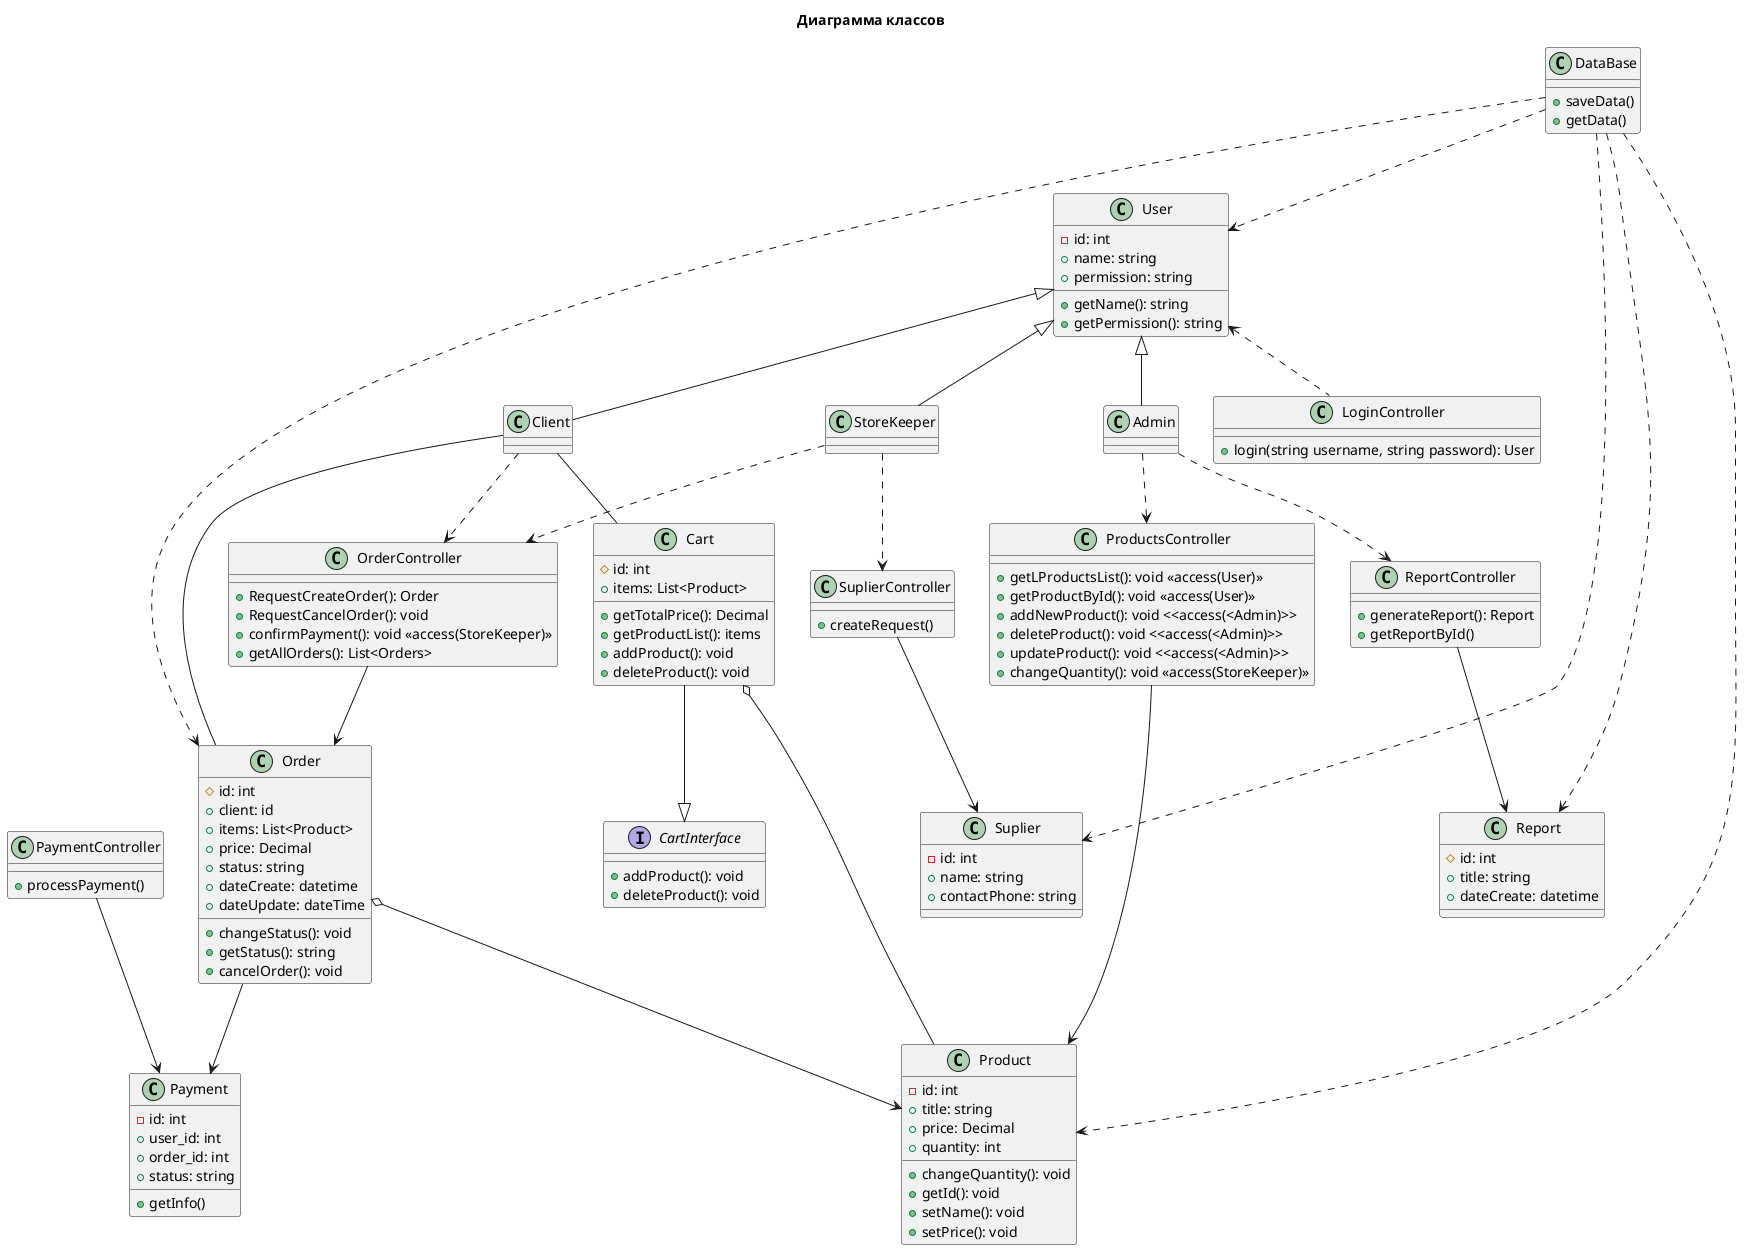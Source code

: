 @startuml
title Диаграмма классов 




' Entety
class Product {
    - id: int
    + title: string
    + price: Decimal
    + quantity: int
    + changeQuantity(): void
    + getId(): void
    + setName(): void
    + setPrice(): void

}

class Order {
    # id: int
    + client: id
    + items: List<Product>
    + price: Decimal
    + status: string
    + dateCreate: datetime
    + dateUpdate: dateTime
    + changeStatus(): void
    + getStatus(): string
    + cancelOrder(): void
   
}

class Cart {
    # id: int
    + items: List<Product>
    + getTotalPrice(): Decimal
    + getProductList(): items
    + addProduct(): void
    + deleteProduct(): void
}

class User {
    - id: int
    + name: string
    + permission: string
    + getName(): string
    + getPermission(): string
}

class Client {
}

class Admin {

}

class StoreKeeper {

}

class Report {
    # id: int
    + title: string
    + dateCreate: datetime
}


class Suplier {
    - id: int
    + name: string
    + contactPhone: string
}

class Payment {
    - id: int
    + user_id: int
    + order_id: int
    + status: string
    + getInfo()
}

Class DataBase {
    + saveData()
    + getData()
}

' Контроллеры

class LoginController {
    + login(string username, string password): User
}


class ReportController {
    + generateReport(): Report
    + getReportById()
}

class ProductsController {
    + getLProductsList(): void <<access(User)>>
    + getProductById(): void <<access(User)>>
    + addNewProduct(): void <<access(<Admin)>>
    + deleteProduct(): void <<access(<Admin)>>
    + updateProduct(): void <<access(<Admin)>>
    + changeQuantity(): void <<access(StoreKeeper)>>
}

class PaymentController {
    + processPayment()
}

class OrderController {
    + RequestCreateOrder(): Order
    + RequestCancelOrder(): void
    + confirmPayment(): void <<access(StoreKeeper)>>
    + getAllOrders(): List<Orders>
}

class SuplierController {
    + createRequest()
}


' Интерфейсы

interface CartInterface {
    + addProduct(): void
    + deleteProduct(): void
}

User <.. LoginController
User <|-- Client
User <|-- Admin
User <|-- StoreKeeper

Client -- Order
Client ..> OrderController
StoreKeeper ..> OrderController
Admin ..> ReportController
Admin ..> ProductsController

Order --> Payment


StoreKeeper ..>SuplierController


Order o--> Product

Cart --|> CartInterface
Cart o-- Product
Client -- Cart

OrderController --> Order
ProductsController --> Product
ReportController --> Report
SuplierController --> Suplier
PaymentController --> Payment

DataBase ..> Order
DataBase ..> Product
DataBase ..> User
DataBase ..> Report
DataBase ..> Suplier



